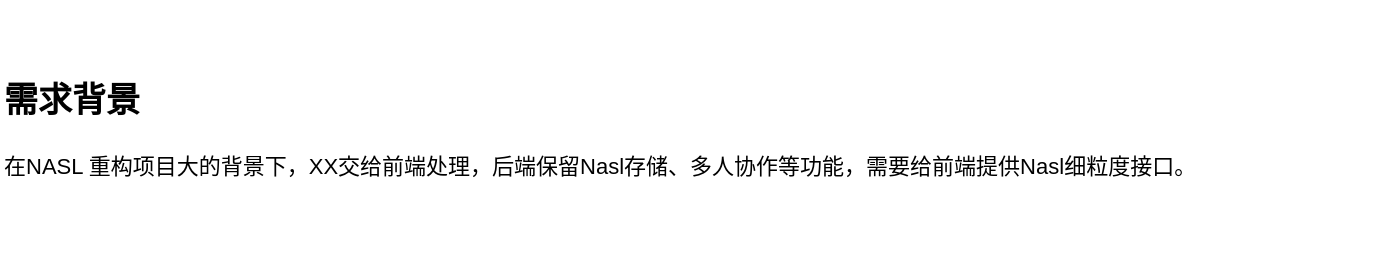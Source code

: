 <mxfile version="20.2.4" type="github">
  <diagram id="Be003ajVz4KxiiOQAWjd" name="第 1 页">
    <mxGraphModel dx="981" dy="526" grid="0" gridSize="10" guides="1" tooltips="1" connect="1" arrows="1" fold="1" page="1" pageScale="1" pageWidth="827" pageHeight="1169" math="0" shadow="0">
      <root>
        <mxCell id="0" />
        <mxCell id="1" parent="0" />
        <mxCell id="uDGh-tsPJMMITVdT8ysv-1" value="&lt;div style=&quot;&quot;&gt;&lt;b style=&quot;background-color: initial;&quot;&gt;&lt;font style=&quot;font-size: 17px;&quot;&gt;需求背景&lt;/font&gt;&lt;/b&gt;&lt;/div&gt;&lt;div style=&quot;&quot;&gt;&lt;b style=&quot;background-color: initial;&quot;&gt;&lt;br&gt;&lt;/b&gt;&lt;/div&gt;&lt;font style=&quot;font-size: 11px;&quot;&gt;在NASL 重构项目大的背景下，XX交给前端处理，后端保留Nasl存储、多人协作等功能，需要给前端提供Nasl细粒度接口。&lt;/font&gt;" style="text;html=1;strokeColor=none;fillColor=none;align=left;verticalAlign=middle;whiteSpace=wrap;rounded=0;" vertex="1" parent="1">
          <mxGeometry x="48" y="107" width="689" height="129" as="geometry" />
        </mxCell>
      </root>
    </mxGraphModel>
  </diagram>
</mxfile>
